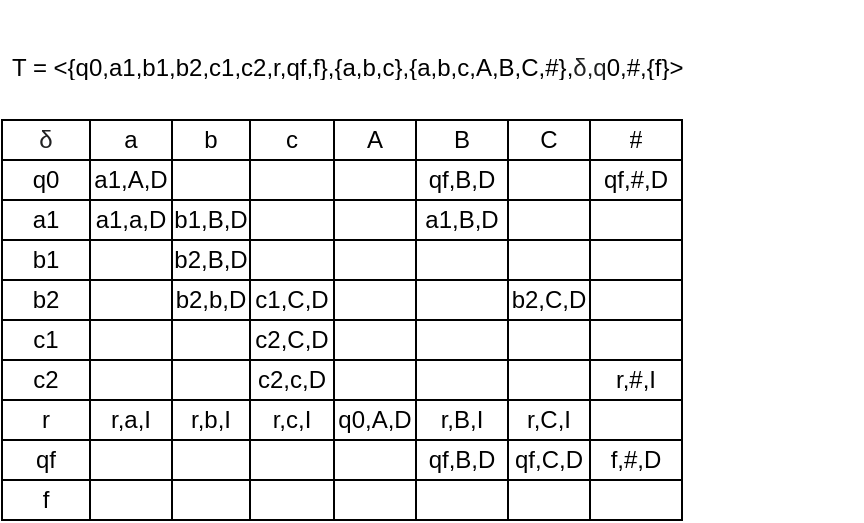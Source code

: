 <mxfile version="14.1.8" type="device"><diagram id="aR-iKp3jL3q-XYXaMko0" name="Página-1"><mxGraphModel dx="413" dy="243" grid="1" gridSize="10" guides="1" tooltips="1" connect="1" arrows="1" fold="1" page="1" pageScale="1" pageWidth="827" pageHeight="1169" math="0" shadow="0"><root><mxCell id="0"/><mxCell id="1" parent="0"/><mxCell id="OQ7AB62RNA0sW_me43Yh-108" value="" style="shape=table;html=1;whiteSpace=wrap;startSize=0;container=1;collapsible=0;childLayout=tableLayout;" parent="1" vertex="1"><mxGeometry x="40" y="60" width="340" height="200" as="geometry"/></mxCell><mxCell id="OQ7AB62RNA0sW_me43Yh-109" value="" style="shape=partialRectangle;html=1;whiteSpace=wrap;collapsible=0;dropTarget=0;pointerEvents=0;fillColor=none;top=0;left=0;bottom=0;right=0;points=[[0,0.5],[1,0.5]];portConstraint=eastwest;" parent="OQ7AB62RNA0sW_me43Yh-108" vertex="1"><mxGeometry width="340" height="20" as="geometry"/></mxCell><mxCell id="OQ7AB62RNA0sW_me43Yh-110" value="&lt;span style=&quot;color: rgb(32 , 33 , 34) ; font-family: &amp;#34;helvetica&amp;#34; ; background-color: rgb(255 , 255 , 255)&quot;&gt;δ&lt;/span&gt;" style="shape=partialRectangle;html=1;whiteSpace=wrap;connectable=0;fillColor=none;top=0;left=0;bottom=0;right=0;overflow=hidden;" parent="OQ7AB62RNA0sW_me43Yh-109" vertex="1"><mxGeometry width="44" height="20" as="geometry"/></mxCell><mxCell id="OQ7AB62RNA0sW_me43Yh-111" value="a" style="shape=partialRectangle;html=1;whiteSpace=wrap;connectable=0;fillColor=none;top=0;left=0;bottom=0;right=0;overflow=hidden;" parent="OQ7AB62RNA0sW_me43Yh-109" vertex="1"><mxGeometry x="44" width="41" height="20" as="geometry"/></mxCell><mxCell id="OQ7AB62RNA0sW_me43Yh-112" value="b" style="shape=partialRectangle;html=1;whiteSpace=wrap;connectable=0;fillColor=none;top=0;left=0;bottom=0;right=0;overflow=hidden;" parent="OQ7AB62RNA0sW_me43Yh-109" vertex="1"><mxGeometry x="85" width="39" height="20" as="geometry"/></mxCell><mxCell id="OQ7AB62RNA0sW_me43Yh-211" value="c" style="shape=partialRectangle;html=1;whiteSpace=wrap;connectable=0;fillColor=none;top=0;left=0;bottom=0;right=0;overflow=hidden;" parent="OQ7AB62RNA0sW_me43Yh-109" vertex="1"><mxGeometry x="124" width="42" height="20" as="geometry"/></mxCell><mxCell id="OQ7AB62RNA0sW_me43Yh-214" value="A" style="shape=partialRectangle;html=1;whiteSpace=wrap;connectable=0;fillColor=none;top=0;left=0;bottom=0;right=0;overflow=hidden;" parent="OQ7AB62RNA0sW_me43Yh-109" vertex="1"><mxGeometry x="166" width="41" height="20" as="geometry"/></mxCell><mxCell id="OQ7AB62RNA0sW_me43Yh-217" value="B" style="shape=partialRectangle;html=1;whiteSpace=wrap;connectable=0;fillColor=none;top=0;left=0;bottom=0;right=0;overflow=hidden;" parent="OQ7AB62RNA0sW_me43Yh-109" vertex="1"><mxGeometry x="207" width="46" height="20" as="geometry"/></mxCell><mxCell id="Ltt2N9Cmcl6z-93pFR2K-4" value="C" style="shape=partialRectangle;html=1;whiteSpace=wrap;connectable=0;fillColor=none;top=0;left=0;bottom=0;right=0;overflow=hidden;" parent="OQ7AB62RNA0sW_me43Yh-109" vertex="1"><mxGeometry x="253" width="41" height="20" as="geometry"/></mxCell><mxCell id="Ltt2N9Cmcl6z-93pFR2K-1" value="#" style="shape=partialRectangle;html=1;whiteSpace=wrap;connectable=0;fillColor=none;top=0;left=0;bottom=0;right=0;overflow=hidden;" parent="OQ7AB62RNA0sW_me43Yh-109" vertex="1"><mxGeometry x="294" width="46" height="20" as="geometry"/></mxCell><mxCell id="OQ7AB62RNA0sW_me43Yh-117" value="" style="shape=partialRectangle;html=1;whiteSpace=wrap;collapsible=0;dropTarget=0;pointerEvents=0;fillColor=none;top=0;left=0;bottom=0;right=0;points=[[0,0.5],[1,0.5]];portConstraint=eastwest;" parent="OQ7AB62RNA0sW_me43Yh-108" vertex="1"><mxGeometry y="20" width="340" height="20" as="geometry"/></mxCell><mxCell id="OQ7AB62RNA0sW_me43Yh-118" value="q0" style="shape=partialRectangle;html=1;whiteSpace=wrap;connectable=0;fillColor=none;top=0;left=0;bottom=0;right=0;overflow=hidden;" parent="OQ7AB62RNA0sW_me43Yh-117" vertex="1"><mxGeometry width="44" height="20" as="geometry"/></mxCell><mxCell id="OQ7AB62RNA0sW_me43Yh-119" value="a1,A,D" style="shape=partialRectangle;html=1;whiteSpace=wrap;connectable=0;fillColor=none;top=0;left=0;bottom=0;right=0;overflow=hidden;" parent="OQ7AB62RNA0sW_me43Yh-117" vertex="1"><mxGeometry x="44" width="41" height="20" as="geometry"/></mxCell><mxCell id="OQ7AB62RNA0sW_me43Yh-120" value="" style="shape=partialRectangle;html=1;whiteSpace=wrap;connectable=0;fillColor=none;top=0;left=0;bottom=0;right=0;overflow=hidden;" parent="OQ7AB62RNA0sW_me43Yh-117" vertex="1"><mxGeometry x="85" width="39" height="20" as="geometry"/></mxCell><mxCell id="OQ7AB62RNA0sW_me43Yh-213" value="" style="shape=partialRectangle;html=1;whiteSpace=wrap;connectable=0;fillColor=none;top=0;left=0;bottom=0;right=0;overflow=hidden;" parent="OQ7AB62RNA0sW_me43Yh-117" vertex="1"><mxGeometry x="124" width="42" height="20" as="geometry"/></mxCell><mxCell id="OQ7AB62RNA0sW_me43Yh-216" value="" style="shape=partialRectangle;html=1;whiteSpace=wrap;connectable=0;fillColor=none;top=0;left=0;bottom=0;right=0;overflow=hidden;" parent="OQ7AB62RNA0sW_me43Yh-117" vertex="1"><mxGeometry x="166" width="41" height="20" as="geometry"/></mxCell><mxCell id="OQ7AB62RNA0sW_me43Yh-219" value="qf,B,D" style="shape=partialRectangle;html=1;whiteSpace=wrap;connectable=0;fillColor=none;top=0;left=0;bottom=0;right=0;overflow=hidden;" parent="OQ7AB62RNA0sW_me43Yh-117" vertex="1"><mxGeometry x="207" width="46" height="20" as="geometry"/></mxCell><mxCell id="Ltt2N9Cmcl6z-93pFR2K-5" style="shape=partialRectangle;html=1;whiteSpace=wrap;connectable=0;fillColor=none;top=0;left=0;bottom=0;right=0;overflow=hidden;" parent="OQ7AB62RNA0sW_me43Yh-117" vertex="1"><mxGeometry x="253" width="41" height="20" as="geometry"/></mxCell><mxCell id="Ltt2N9Cmcl6z-93pFR2K-2" value="qf,#,D" style="shape=partialRectangle;html=1;whiteSpace=wrap;connectable=0;fillColor=none;top=0;left=0;bottom=0;right=0;overflow=hidden;" parent="OQ7AB62RNA0sW_me43Yh-117" vertex="1"><mxGeometry x="294" width="46" height="20" as="geometry"/></mxCell><mxCell id="OQ7AB62RNA0sW_me43Yh-226" style="shape=partialRectangle;html=1;whiteSpace=wrap;collapsible=0;dropTarget=0;pointerEvents=0;fillColor=none;top=0;left=0;bottom=0;right=0;points=[[0,0.5],[1,0.5]];portConstraint=eastwest;" parent="OQ7AB62RNA0sW_me43Yh-108" vertex="1"><mxGeometry y="40" width="340" height="20" as="geometry"/></mxCell><mxCell id="OQ7AB62RNA0sW_me43Yh-227" value="a1" style="shape=partialRectangle;html=1;whiteSpace=wrap;connectable=0;fillColor=none;top=0;left=0;bottom=0;right=0;overflow=hidden;" parent="OQ7AB62RNA0sW_me43Yh-226" vertex="1"><mxGeometry width="44" height="20" as="geometry"/></mxCell><mxCell id="OQ7AB62RNA0sW_me43Yh-228" value="a1,a,D" style="shape=partialRectangle;html=1;whiteSpace=wrap;connectable=0;fillColor=none;top=0;left=0;bottom=0;right=0;overflow=hidden;" parent="OQ7AB62RNA0sW_me43Yh-226" vertex="1"><mxGeometry x="44" width="41" height="20" as="geometry"/></mxCell><mxCell id="OQ7AB62RNA0sW_me43Yh-229" value="b1,B,D" style="shape=partialRectangle;html=1;whiteSpace=wrap;connectable=0;fillColor=none;top=0;left=0;bottom=0;right=0;overflow=hidden;" parent="OQ7AB62RNA0sW_me43Yh-226" vertex="1"><mxGeometry x="85" width="39" height="20" as="geometry"/></mxCell><mxCell id="OQ7AB62RNA0sW_me43Yh-230" value="" style="shape=partialRectangle;html=1;whiteSpace=wrap;connectable=0;fillColor=none;top=0;left=0;bottom=0;right=0;overflow=hidden;" parent="OQ7AB62RNA0sW_me43Yh-226" vertex="1"><mxGeometry x="124" width="42" height="20" as="geometry"/></mxCell><mxCell id="OQ7AB62RNA0sW_me43Yh-231" value="" style="shape=partialRectangle;html=1;whiteSpace=wrap;connectable=0;fillColor=none;top=0;left=0;bottom=0;right=0;overflow=hidden;" parent="OQ7AB62RNA0sW_me43Yh-226" vertex="1"><mxGeometry x="166" width="41" height="20" as="geometry"/></mxCell><mxCell id="OQ7AB62RNA0sW_me43Yh-232" value="a1,B,D" style="shape=partialRectangle;html=1;whiteSpace=wrap;connectable=0;fillColor=none;top=0;left=0;bottom=0;right=0;overflow=hidden;" parent="OQ7AB62RNA0sW_me43Yh-226" vertex="1"><mxGeometry x="207" width="46" height="20" as="geometry"/></mxCell><mxCell id="Ltt2N9Cmcl6z-93pFR2K-6" style="shape=partialRectangle;html=1;whiteSpace=wrap;connectable=0;fillColor=none;top=0;left=0;bottom=0;right=0;overflow=hidden;" parent="OQ7AB62RNA0sW_me43Yh-226" vertex="1"><mxGeometry x="253" width="41" height="20" as="geometry"/></mxCell><mxCell id="Ltt2N9Cmcl6z-93pFR2K-3" style="shape=partialRectangle;html=1;whiteSpace=wrap;connectable=0;fillColor=none;top=0;left=0;bottom=0;right=0;overflow=hidden;" parent="OQ7AB62RNA0sW_me43Yh-226" vertex="1"><mxGeometry x="294" width="46" height="20" as="geometry"/></mxCell><mxCell id="Ltt2N9Cmcl6z-93pFR2K-61" style="shape=partialRectangle;html=1;whiteSpace=wrap;collapsible=0;dropTarget=0;pointerEvents=0;fillColor=none;top=0;left=0;bottom=0;right=0;points=[[0,0.5],[1,0.5]];portConstraint=eastwest;" parent="OQ7AB62RNA0sW_me43Yh-108" vertex="1"><mxGeometry y="60" width="340" height="20" as="geometry"/></mxCell><mxCell id="Ltt2N9Cmcl6z-93pFR2K-62" value="b1" style="shape=partialRectangle;html=1;whiteSpace=wrap;connectable=0;fillColor=none;top=0;left=0;bottom=0;right=0;overflow=hidden;" parent="Ltt2N9Cmcl6z-93pFR2K-61" vertex="1"><mxGeometry width="44" height="20" as="geometry"/></mxCell><mxCell id="Ltt2N9Cmcl6z-93pFR2K-63" style="shape=partialRectangle;html=1;whiteSpace=wrap;connectable=0;fillColor=none;top=0;left=0;bottom=0;right=0;overflow=hidden;" parent="Ltt2N9Cmcl6z-93pFR2K-61" vertex="1"><mxGeometry x="44" width="41" height="20" as="geometry"/></mxCell><mxCell id="Ltt2N9Cmcl6z-93pFR2K-64" value="b2,B,D" style="shape=partialRectangle;html=1;whiteSpace=wrap;connectable=0;fillColor=none;top=0;left=0;bottom=0;right=0;overflow=hidden;" parent="Ltt2N9Cmcl6z-93pFR2K-61" vertex="1"><mxGeometry x="85" width="39" height="20" as="geometry"/></mxCell><mxCell id="Ltt2N9Cmcl6z-93pFR2K-65" style="shape=partialRectangle;html=1;whiteSpace=wrap;connectable=0;fillColor=none;top=0;left=0;bottom=0;right=0;overflow=hidden;" parent="Ltt2N9Cmcl6z-93pFR2K-61" vertex="1"><mxGeometry x="124" width="42" height="20" as="geometry"/></mxCell><mxCell id="Ltt2N9Cmcl6z-93pFR2K-66" style="shape=partialRectangle;html=1;whiteSpace=wrap;connectable=0;fillColor=none;top=0;left=0;bottom=0;right=0;overflow=hidden;" parent="Ltt2N9Cmcl6z-93pFR2K-61" vertex="1"><mxGeometry x="166" width="41" height="20" as="geometry"/></mxCell><mxCell id="Ltt2N9Cmcl6z-93pFR2K-67" style="shape=partialRectangle;html=1;whiteSpace=wrap;connectable=0;fillColor=none;top=0;left=0;bottom=0;right=0;overflow=hidden;" parent="Ltt2N9Cmcl6z-93pFR2K-61" vertex="1"><mxGeometry x="207" width="46" height="20" as="geometry"/></mxCell><mxCell id="Ltt2N9Cmcl6z-93pFR2K-68" style="shape=partialRectangle;html=1;whiteSpace=wrap;connectable=0;fillColor=none;top=0;left=0;bottom=0;right=0;overflow=hidden;" parent="Ltt2N9Cmcl6z-93pFR2K-61" vertex="1"><mxGeometry x="253" width="41" height="20" as="geometry"/></mxCell><mxCell id="Ltt2N9Cmcl6z-93pFR2K-69" style="shape=partialRectangle;html=1;whiteSpace=wrap;connectable=0;fillColor=none;top=0;left=0;bottom=0;right=0;overflow=hidden;" parent="Ltt2N9Cmcl6z-93pFR2K-61" vertex="1"><mxGeometry x="294" width="46" height="20" as="geometry"/></mxCell><mxCell id="Ltt2N9Cmcl6z-93pFR2K-52" style="shape=partialRectangle;html=1;whiteSpace=wrap;collapsible=0;dropTarget=0;pointerEvents=0;fillColor=none;top=0;left=0;bottom=0;right=0;points=[[0,0.5],[1,0.5]];portConstraint=eastwest;" parent="OQ7AB62RNA0sW_me43Yh-108" vertex="1"><mxGeometry y="80" width="340" height="20" as="geometry"/></mxCell><mxCell id="Ltt2N9Cmcl6z-93pFR2K-53" value="b2" style="shape=partialRectangle;html=1;whiteSpace=wrap;connectable=0;fillColor=none;top=0;left=0;bottom=0;right=0;overflow=hidden;" parent="Ltt2N9Cmcl6z-93pFR2K-52" vertex="1"><mxGeometry width="44" height="20" as="geometry"/></mxCell><mxCell id="Ltt2N9Cmcl6z-93pFR2K-54" style="shape=partialRectangle;html=1;whiteSpace=wrap;connectable=0;fillColor=none;top=0;left=0;bottom=0;right=0;overflow=hidden;" parent="Ltt2N9Cmcl6z-93pFR2K-52" vertex="1"><mxGeometry x="44" width="41" height="20" as="geometry"/></mxCell><mxCell id="Ltt2N9Cmcl6z-93pFR2K-55" value="b2,b,D" style="shape=partialRectangle;html=1;whiteSpace=wrap;connectable=0;fillColor=none;top=0;left=0;bottom=0;right=0;overflow=hidden;" parent="Ltt2N9Cmcl6z-93pFR2K-52" vertex="1"><mxGeometry x="85" width="39" height="20" as="geometry"/></mxCell><mxCell id="Ltt2N9Cmcl6z-93pFR2K-56" value="c1,C,D" style="shape=partialRectangle;html=1;whiteSpace=wrap;connectable=0;fillColor=none;top=0;left=0;bottom=0;right=0;overflow=hidden;" parent="Ltt2N9Cmcl6z-93pFR2K-52" vertex="1"><mxGeometry x="124" width="42" height="20" as="geometry"/></mxCell><mxCell id="Ltt2N9Cmcl6z-93pFR2K-57" style="shape=partialRectangle;html=1;whiteSpace=wrap;connectable=0;fillColor=none;top=0;left=0;bottom=0;right=0;overflow=hidden;" parent="Ltt2N9Cmcl6z-93pFR2K-52" vertex="1"><mxGeometry x="166" width="41" height="20" as="geometry"/></mxCell><mxCell id="Ltt2N9Cmcl6z-93pFR2K-58" style="shape=partialRectangle;html=1;whiteSpace=wrap;connectable=0;fillColor=none;top=0;left=0;bottom=0;right=0;overflow=hidden;" parent="Ltt2N9Cmcl6z-93pFR2K-52" vertex="1"><mxGeometry x="207" width="46" height="20" as="geometry"/></mxCell><mxCell id="Ltt2N9Cmcl6z-93pFR2K-59" value="b2,C,D" style="shape=partialRectangle;html=1;whiteSpace=wrap;connectable=0;fillColor=none;top=0;left=0;bottom=0;right=0;overflow=hidden;" parent="Ltt2N9Cmcl6z-93pFR2K-52" vertex="1"><mxGeometry x="253" width="41" height="20" as="geometry"/></mxCell><mxCell id="Ltt2N9Cmcl6z-93pFR2K-60" style="shape=partialRectangle;html=1;whiteSpace=wrap;connectable=0;fillColor=none;top=0;left=0;bottom=0;right=0;overflow=hidden;" parent="Ltt2N9Cmcl6z-93pFR2K-52" vertex="1"><mxGeometry x="294" width="46" height="20" as="geometry"/></mxCell><mxCell id="Ltt2N9Cmcl6z-93pFR2K-43" style="shape=partialRectangle;html=1;whiteSpace=wrap;collapsible=0;dropTarget=0;pointerEvents=0;fillColor=none;top=0;left=0;bottom=0;right=0;points=[[0,0.5],[1,0.5]];portConstraint=eastwest;" parent="OQ7AB62RNA0sW_me43Yh-108" vertex="1"><mxGeometry y="100" width="340" height="20" as="geometry"/></mxCell><mxCell id="Ltt2N9Cmcl6z-93pFR2K-44" value="c1" style="shape=partialRectangle;html=1;whiteSpace=wrap;connectable=0;fillColor=none;top=0;left=0;bottom=0;right=0;overflow=hidden;" parent="Ltt2N9Cmcl6z-93pFR2K-43" vertex="1"><mxGeometry width="44" height="20" as="geometry"/></mxCell><mxCell id="Ltt2N9Cmcl6z-93pFR2K-45" style="shape=partialRectangle;html=1;whiteSpace=wrap;connectable=0;fillColor=none;top=0;left=0;bottom=0;right=0;overflow=hidden;" parent="Ltt2N9Cmcl6z-93pFR2K-43" vertex="1"><mxGeometry x="44" width="41" height="20" as="geometry"/></mxCell><mxCell id="Ltt2N9Cmcl6z-93pFR2K-46" style="shape=partialRectangle;html=1;whiteSpace=wrap;connectable=0;fillColor=none;top=0;left=0;bottom=0;right=0;overflow=hidden;" parent="Ltt2N9Cmcl6z-93pFR2K-43" vertex="1"><mxGeometry x="85" width="39" height="20" as="geometry"/></mxCell><mxCell id="Ltt2N9Cmcl6z-93pFR2K-47" value="c2,C,D" style="shape=partialRectangle;html=1;whiteSpace=wrap;connectable=0;fillColor=none;top=0;left=0;bottom=0;right=0;overflow=hidden;" parent="Ltt2N9Cmcl6z-93pFR2K-43" vertex="1"><mxGeometry x="124" width="42" height="20" as="geometry"/></mxCell><mxCell id="Ltt2N9Cmcl6z-93pFR2K-48" style="shape=partialRectangle;html=1;whiteSpace=wrap;connectable=0;fillColor=none;top=0;left=0;bottom=0;right=0;overflow=hidden;" parent="Ltt2N9Cmcl6z-93pFR2K-43" vertex="1"><mxGeometry x="166" width="41" height="20" as="geometry"/></mxCell><mxCell id="Ltt2N9Cmcl6z-93pFR2K-49" style="shape=partialRectangle;html=1;whiteSpace=wrap;connectable=0;fillColor=none;top=0;left=0;bottom=0;right=0;overflow=hidden;" parent="Ltt2N9Cmcl6z-93pFR2K-43" vertex="1"><mxGeometry x="207" width="46" height="20" as="geometry"/></mxCell><mxCell id="Ltt2N9Cmcl6z-93pFR2K-50" style="shape=partialRectangle;html=1;whiteSpace=wrap;connectable=0;fillColor=none;top=0;left=0;bottom=0;right=0;overflow=hidden;" parent="Ltt2N9Cmcl6z-93pFR2K-43" vertex="1"><mxGeometry x="253" width="41" height="20" as="geometry"/></mxCell><mxCell id="Ltt2N9Cmcl6z-93pFR2K-51" style="shape=partialRectangle;html=1;whiteSpace=wrap;connectable=0;fillColor=none;top=0;left=0;bottom=0;right=0;overflow=hidden;" parent="Ltt2N9Cmcl6z-93pFR2K-43" vertex="1"><mxGeometry x="294" width="46" height="20" as="geometry"/></mxCell><mxCell id="Ltt2N9Cmcl6z-93pFR2K-34" style="shape=partialRectangle;html=1;whiteSpace=wrap;collapsible=0;dropTarget=0;pointerEvents=0;fillColor=none;top=0;left=0;bottom=0;right=0;points=[[0,0.5],[1,0.5]];portConstraint=eastwest;" parent="OQ7AB62RNA0sW_me43Yh-108" vertex="1"><mxGeometry y="120" width="340" height="20" as="geometry"/></mxCell><mxCell id="Ltt2N9Cmcl6z-93pFR2K-35" value="c2" style="shape=partialRectangle;html=1;whiteSpace=wrap;connectable=0;fillColor=none;top=0;left=0;bottom=0;right=0;overflow=hidden;" parent="Ltt2N9Cmcl6z-93pFR2K-34" vertex="1"><mxGeometry width="44" height="20" as="geometry"/></mxCell><mxCell id="Ltt2N9Cmcl6z-93pFR2K-36" style="shape=partialRectangle;html=1;whiteSpace=wrap;connectable=0;fillColor=none;top=0;left=0;bottom=0;right=0;overflow=hidden;" parent="Ltt2N9Cmcl6z-93pFR2K-34" vertex="1"><mxGeometry x="44" width="41" height="20" as="geometry"/></mxCell><mxCell id="Ltt2N9Cmcl6z-93pFR2K-37" style="shape=partialRectangle;html=1;whiteSpace=wrap;connectable=0;fillColor=none;top=0;left=0;bottom=0;right=0;overflow=hidden;" parent="Ltt2N9Cmcl6z-93pFR2K-34" vertex="1"><mxGeometry x="85" width="39" height="20" as="geometry"/></mxCell><mxCell id="Ltt2N9Cmcl6z-93pFR2K-38" value="c2,c,D" style="shape=partialRectangle;html=1;whiteSpace=wrap;connectable=0;fillColor=none;top=0;left=0;bottom=0;right=0;overflow=hidden;" parent="Ltt2N9Cmcl6z-93pFR2K-34" vertex="1"><mxGeometry x="124" width="42" height="20" as="geometry"/></mxCell><mxCell id="Ltt2N9Cmcl6z-93pFR2K-39" style="shape=partialRectangle;html=1;whiteSpace=wrap;connectable=0;fillColor=none;top=0;left=0;bottom=0;right=0;overflow=hidden;" parent="Ltt2N9Cmcl6z-93pFR2K-34" vertex="1"><mxGeometry x="166" width="41" height="20" as="geometry"/></mxCell><mxCell id="Ltt2N9Cmcl6z-93pFR2K-40" style="shape=partialRectangle;html=1;whiteSpace=wrap;connectable=0;fillColor=none;top=0;left=0;bottom=0;right=0;overflow=hidden;" parent="Ltt2N9Cmcl6z-93pFR2K-34" vertex="1"><mxGeometry x="207" width="46" height="20" as="geometry"/></mxCell><mxCell id="Ltt2N9Cmcl6z-93pFR2K-41" style="shape=partialRectangle;html=1;whiteSpace=wrap;connectable=0;fillColor=none;top=0;left=0;bottom=0;right=0;overflow=hidden;" parent="Ltt2N9Cmcl6z-93pFR2K-34" vertex="1"><mxGeometry x="253" width="41" height="20" as="geometry"/></mxCell><mxCell id="Ltt2N9Cmcl6z-93pFR2K-42" value="r,#,I" style="shape=partialRectangle;html=1;whiteSpace=wrap;connectable=0;fillColor=none;top=0;left=0;bottom=0;right=0;overflow=hidden;" parent="Ltt2N9Cmcl6z-93pFR2K-34" vertex="1"><mxGeometry x="294" width="46" height="20" as="geometry"/></mxCell><mxCell id="Ltt2N9Cmcl6z-93pFR2K-25" style="shape=partialRectangle;html=1;whiteSpace=wrap;collapsible=0;dropTarget=0;pointerEvents=0;fillColor=none;top=0;left=0;bottom=0;right=0;points=[[0,0.5],[1,0.5]];portConstraint=eastwest;" parent="OQ7AB62RNA0sW_me43Yh-108" vertex="1"><mxGeometry y="140" width="340" height="20" as="geometry"/></mxCell><mxCell id="Ltt2N9Cmcl6z-93pFR2K-26" value="r" style="shape=partialRectangle;html=1;whiteSpace=wrap;connectable=0;fillColor=none;top=0;left=0;bottom=0;right=0;overflow=hidden;" parent="Ltt2N9Cmcl6z-93pFR2K-25" vertex="1"><mxGeometry width="44" height="20" as="geometry"/></mxCell><mxCell id="Ltt2N9Cmcl6z-93pFR2K-27" value="r,a,I" style="shape=partialRectangle;html=1;whiteSpace=wrap;connectable=0;fillColor=none;top=0;left=0;bottom=0;right=0;overflow=hidden;" parent="Ltt2N9Cmcl6z-93pFR2K-25" vertex="1"><mxGeometry x="44" width="41" height="20" as="geometry"/></mxCell><mxCell id="Ltt2N9Cmcl6z-93pFR2K-28" value="r,b,I" style="shape=partialRectangle;html=1;whiteSpace=wrap;connectable=0;fillColor=none;top=0;left=0;bottom=0;right=0;overflow=hidden;" parent="Ltt2N9Cmcl6z-93pFR2K-25" vertex="1"><mxGeometry x="85" width="39" height="20" as="geometry"/></mxCell><mxCell id="Ltt2N9Cmcl6z-93pFR2K-29" value="r,c,I" style="shape=partialRectangle;html=1;whiteSpace=wrap;connectable=0;fillColor=none;top=0;left=0;bottom=0;right=0;overflow=hidden;" parent="Ltt2N9Cmcl6z-93pFR2K-25" vertex="1"><mxGeometry x="124" width="42" height="20" as="geometry"/></mxCell><mxCell id="Ltt2N9Cmcl6z-93pFR2K-30" value="q0,A,D" style="shape=partialRectangle;html=1;whiteSpace=wrap;connectable=0;fillColor=none;top=0;left=0;bottom=0;right=0;overflow=hidden;" parent="Ltt2N9Cmcl6z-93pFR2K-25" vertex="1"><mxGeometry x="166" width="41" height="20" as="geometry"/></mxCell><mxCell id="Ltt2N9Cmcl6z-93pFR2K-31" value="r,B,I" style="shape=partialRectangle;html=1;whiteSpace=wrap;connectable=0;fillColor=none;top=0;left=0;bottom=0;right=0;overflow=hidden;" parent="Ltt2N9Cmcl6z-93pFR2K-25" vertex="1"><mxGeometry x="207" width="46" height="20" as="geometry"/></mxCell><mxCell id="Ltt2N9Cmcl6z-93pFR2K-32" value="r,C,I" style="shape=partialRectangle;html=1;whiteSpace=wrap;connectable=0;fillColor=none;top=0;left=0;bottom=0;right=0;overflow=hidden;" parent="Ltt2N9Cmcl6z-93pFR2K-25" vertex="1"><mxGeometry x="253" width="41" height="20" as="geometry"/></mxCell><mxCell id="Ltt2N9Cmcl6z-93pFR2K-33" style="shape=partialRectangle;html=1;whiteSpace=wrap;connectable=0;fillColor=none;top=0;left=0;bottom=0;right=0;overflow=hidden;" parent="Ltt2N9Cmcl6z-93pFR2K-25" vertex="1"><mxGeometry x="294" width="46" height="20" as="geometry"/></mxCell><mxCell id="Ltt2N9Cmcl6z-93pFR2K-16" style="shape=partialRectangle;html=1;whiteSpace=wrap;collapsible=0;dropTarget=0;pointerEvents=0;fillColor=none;top=0;left=0;bottom=0;right=0;points=[[0,0.5],[1,0.5]];portConstraint=eastwest;" parent="OQ7AB62RNA0sW_me43Yh-108" vertex="1"><mxGeometry y="160" width="340" height="20" as="geometry"/></mxCell><mxCell id="Ltt2N9Cmcl6z-93pFR2K-17" value="qf" style="shape=partialRectangle;html=1;whiteSpace=wrap;connectable=0;fillColor=none;top=0;left=0;bottom=0;right=0;overflow=hidden;" parent="Ltt2N9Cmcl6z-93pFR2K-16" vertex="1"><mxGeometry width="44" height="20" as="geometry"/></mxCell><mxCell id="Ltt2N9Cmcl6z-93pFR2K-18" style="shape=partialRectangle;html=1;whiteSpace=wrap;connectable=0;fillColor=none;top=0;left=0;bottom=0;right=0;overflow=hidden;" parent="Ltt2N9Cmcl6z-93pFR2K-16" vertex="1"><mxGeometry x="44" width="41" height="20" as="geometry"/></mxCell><mxCell id="Ltt2N9Cmcl6z-93pFR2K-19" style="shape=partialRectangle;html=1;whiteSpace=wrap;connectable=0;fillColor=none;top=0;left=0;bottom=0;right=0;overflow=hidden;" parent="Ltt2N9Cmcl6z-93pFR2K-16" vertex="1"><mxGeometry x="85" width="39" height="20" as="geometry"/></mxCell><mxCell id="Ltt2N9Cmcl6z-93pFR2K-20" style="shape=partialRectangle;html=1;whiteSpace=wrap;connectable=0;fillColor=none;top=0;left=0;bottom=0;right=0;overflow=hidden;" parent="Ltt2N9Cmcl6z-93pFR2K-16" vertex="1"><mxGeometry x="124" width="42" height="20" as="geometry"/></mxCell><mxCell id="Ltt2N9Cmcl6z-93pFR2K-21" style="shape=partialRectangle;html=1;whiteSpace=wrap;connectable=0;fillColor=none;top=0;left=0;bottom=0;right=0;overflow=hidden;" parent="Ltt2N9Cmcl6z-93pFR2K-16" vertex="1"><mxGeometry x="166" width="41" height="20" as="geometry"/></mxCell><mxCell id="Ltt2N9Cmcl6z-93pFR2K-22" value="qf,B,D" style="shape=partialRectangle;html=1;whiteSpace=wrap;connectable=0;fillColor=none;top=0;left=0;bottom=0;right=0;overflow=hidden;" parent="Ltt2N9Cmcl6z-93pFR2K-16" vertex="1"><mxGeometry x="207" width="46" height="20" as="geometry"/></mxCell><mxCell id="Ltt2N9Cmcl6z-93pFR2K-23" value="qf,C,D" style="shape=partialRectangle;html=1;whiteSpace=wrap;connectable=0;fillColor=none;top=0;left=0;bottom=0;right=0;overflow=hidden;" parent="Ltt2N9Cmcl6z-93pFR2K-16" vertex="1"><mxGeometry x="253" width="41" height="20" as="geometry"/></mxCell><mxCell id="Ltt2N9Cmcl6z-93pFR2K-24" value="f,#,D" style="shape=partialRectangle;html=1;whiteSpace=wrap;connectable=0;fillColor=none;top=0;left=0;bottom=0;right=0;overflow=hidden;" parent="Ltt2N9Cmcl6z-93pFR2K-16" vertex="1"><mxGeometry x="294" width="46" height="20" as="geometry"/></mxCell><mxCell id="Ltt2N9Cmcl6z-93pFR2K-7" style="shape=partialRectangle;html=1;whiteSpace=wrap;collapsible=0;dropTarget=0;pointerEvents=0;fillColor=none;top=0;left=0;bottom=0;right=0;points=[[0,0.5],[1,0.5]];portConstraint=eastwest;" parent="OQ7AB62RNA0sW_me43Yh-108" vertex="1"><mxGeometry y="180" width="340" height="20" as="geometry"/></mxCell><mxCell id="Ltt2N9Cmcl6z-93pFR2K-8" value="f" style="shape=partialRectangle;html=1;whiteSpace=wrap;connectable=0;fillColor=none;top=0;left=0;bottom=0;right=0;overflow=hidden;" parent="Ltt2N9Cmcl6z-93pFR2K-7" vertex="1"><mxGeometry width="44" height="20" as="geometry"/></mxCell><mxCell id="Ltt2N9Cmcl6z-93pFR2K-9" style="shape=partialRectangle;html=1;whiteSpace=wrap;connectable=0;fillColor=none;top=0;left=0;bottom=0;right=0;overflow=hidden;" parent="Ltt2N9Cmcl6z-93pFR2K-7" vertex="1"><mxGeometry x="44" width="41" height="20" as="geometry"/></mxCell><mxCell id="Ltt2N9Cmcl6z-93pFR2K-10" style="shape=partialRectangle;html=1;whiteSpace=wrap;connectable=0;fillColor=none;top=0;left=0;bottom=0;right=0;overflow=hidden;" parent="Ltt2N9Cmcl6z-93pFR2K-7" vertex="1"><mxGeometry x="85" width="39" height="20" as="geometry"/></mxCell><mxCell id="Ltt2N9Cmcl6z-93pFR2K-11" style="shape=partialRectangle;html=1;whiteSpace=wrap;connectable=0;fillColor=none;top=0;left=0;bottom=0;right=0;overflow=hidden;" parent="Ltt2N9Cmcl6z-93pFR2K-7" vertex="1"><mxGeometry x="124" width="42" height="20" as="geometry"/></mxCell><mxCell id="Ltt2N9Cmcl6z-93pFR2K-12" style="shape=partialRectangle;html=1;whiteSpace=wrap;connectable=0;fillColor=none;top=0;left=0;bottom=0;right=0;overflow=hidden;" parent="Ltt2N9Cmcl6z-93pFR2K-7" vertex="1"><mxGeometry x="166" width="41" height="20" as="geometry"/></mxCell><mxCell id="Ltt2N9Cmcl6z-93pFR2K-13" style="shape=partialRectangle;html=1;whiteSpace=wrap;connectable=0;fillColor=none;top=0;left=0;bottom=0;right=0;overflow=hidden;" parent="Ltt2N9Cmcl6z-93pFR2K-7" vertex="1"><mxGeometry x="207" width="46" height="20" as="geometry"/></mxCell><mxCell id="Ltt2N9Cmcl6z-93pFR2K-14" style="shape=partialRectangle;html=1;whiteSpace=wrap;connectable=0;fillColor=none;top=0;left=0;bottom=0;right=0;overflow=hidden;" parent="Ltt2N9Cmcl6z-93pFR2K-7" vertex="1"><mxGeometry x="253" width="41" height="20" as="geometry"/></mxCell><mxCell id="Ltt2N9Cmcl6z-93pFR2K-15" style="shape=partialRectangle;html=1;whiteSpace=wrap;connectable=0;fillColor=none;top=0;left=0;bottom=0;right=0;overflow=hidden;" parent="Ltt2N9Cmcl6z-93pFR2K-7" vertex="1"><mxGeometry x="294" width="46" height="20" as="geometry"/></mxCell><mxCell id="svKUF462FUGkuZXGorHA-5" value="&lt;h1&gt;&lt;font style=&quot;font-size: 12px&quot;&gt;&lt;span style=&quot;font-weight: 400 ; text-align: center&quot;&gt;T = &amp;lt;{q0,a1,b1,b2,c1,c2,r,qf,f},{a,b,c},{a,b,c,A,B,C,#},&lt;/span&gt;&lt;span style=&quot;font-weight: 400 ; text-align: center ; color: rgb(32 , 33 , 34) ; background-color: rgb(255 , 255 , 255)&quot;&gt;δ,q&lt;/span&gt;&lt;span style=&quot;font-weight: 400 ; text-align: center&quot;&gt;0,#,{f}&amp;gt;&lt;/span&gt;&lt;/font&gt;&lt;br&gt;&lt;/h1&gt;" style="text;html=1;strokeColor=none;fillColor=none;spacing=5;spacingTop=-20;whiteSpace=wrap;overflow=hidden;rounded=0;" parent="1" vertex="1"><mxGeometry x="40" y="10" width="430" height="30" as="geometry"/></mxCell></root></mxGraphModel></diagram></mxfile>